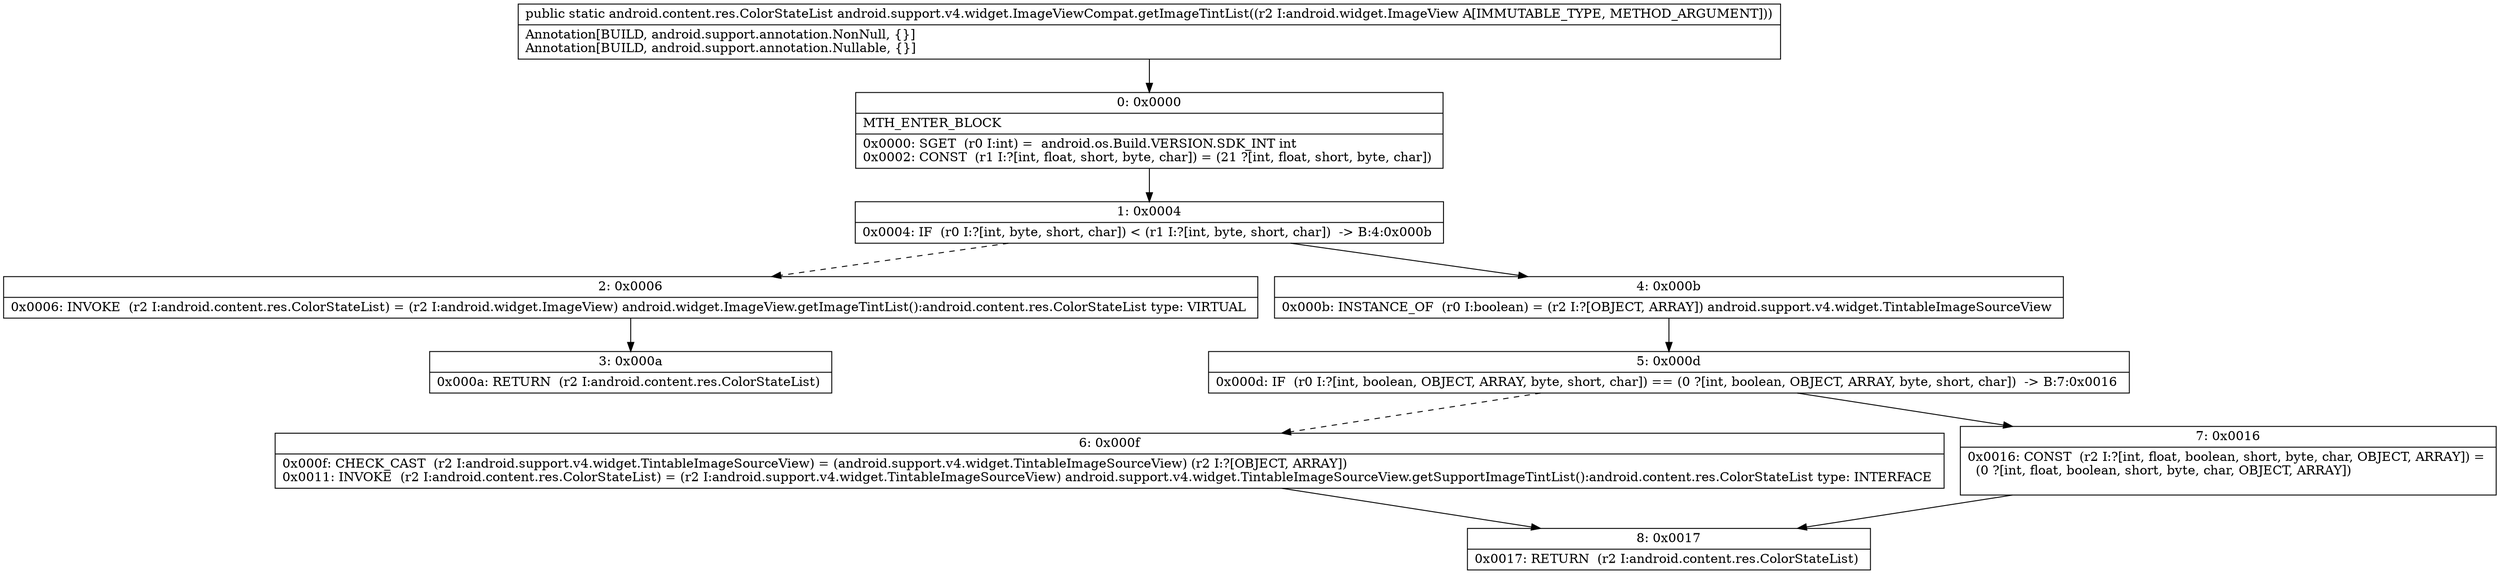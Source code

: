 digraph "CFG forandroid.support.v4.widget.ImageViewCompat.getImageTintList(Landroid\/widget\/ImageView;)Landroid\/content\/res\/ColorStateList;" {
Node_0 [shape=record,label="{0\:\ 0x0000|MTH_ENTER_BLOCK\l|0x0000: SGET  (r0 I:int) =  android.os.Build.VERSION.SDK_INT int \l0x0002: CONST  (r1 I:?[int, float, short, byte, char]) = (21 ?[int, float, short, byte, char]) \l}"];
Node_1 [shape=record,label="{1\:\ 0x0004|0x0004: IF  (r0 I:?[int, byte, short, char]) \< (r1 I:?[int, byte, short, char])  \-\> B:4:0x000b \l}"];
Node_2 [shape=record,label="{2\:\ 0x0006|0x0006: INVOKE  (r2 I:android.content.res.ColorStateList) = (r2 I:android.widget.ImageView) android.widget.ImageView.getImageTintList():android.content.res.ColorStateList type: VIRTUAL \l}"];
Node_3 [shape=record,label="{3\:\ 0x000a|0x000a: RETURN  (r2 I:android.content.res.ColorStateList) \l}"];
Node_4 [shape=record,label="{4\:\ 0x000b|0x000b: INSTANCE_OF  (r0 I:boolean) = (r2 I:?[OBJECT, ARRAY]) android.support.v4.widget.TintableImageSourceView \l}"];
Node_5 [shape=record,label="{5\:\ 0x000d|0x000d: IF  (r0 I:?[int, boolean, OBJECT, ARRAY, byte, short, char]) == (0 ?[int, boolean, OBJECT, ARRAY, byte, short, char])  \-\> B:7:0x0016 \l}"];
Node_6 [shape=record,label="{6\:\ 0x000f|0x000f: CHECK_CAST  (r2 I:android.support.v4.widget.TintableImageSourceView) = (android.support.v4.widget.TintableImageSourceView) (r2 I:?[OBJECT, ARRAY]) \l0x0011: INVOKE  (r2 I:android.content.res.ColorStateList) = (r2 I:android.support.v4.widget.TintableImageSourceView) android.support.v4.widget.TintableImageSourceView.getSupportImageTintList():android.content.res.ColorStateList type: INTERFACE \l}"];
Node_7 [shape=record,label="{7\:\ 0x0016|0x0016: CONST  (r2 I:?[int, float, boolean, short, byte, char, OBJECT, ARRAY]) = \l  (0 ?[int, float, boolean, short, byte, char, OBJECT, ARRAY])\l \l}"];
Node_8 [shape=record,label="{8\:\ 0x0017|0x0017: RETURN  (r2 I:android.content.res.ColorStateList) \l}"];
MethodNode[shape=record,label="{public static android.content.res.ColorStateList android.support.v4.widget.ImageViewCompat.getImageTintList((r2 I:android.widget.ImageView A[IMMUTABLE_TYPE, METHOD_ARGUMENT]))  | Annotation[BUILD, android.support.annotation.NonNull, \{\}]\lAnnotation[BUILD, android.support.annotation.Nullable, \{\}]\l}"];
MethodNode -> Node_0;
Node_0 -> Node_1;
Node_1 -> Node_2[style=dashed];
Node_1 -> Node_4;
Node_2 -> Node_3;
Node_4 -> Node_5;
Node_5 -> Node_6[style=dashed];
Node_5 -> Node_7;
Node_6 -> Node_8;
Node_7 -> Node_8;
}

